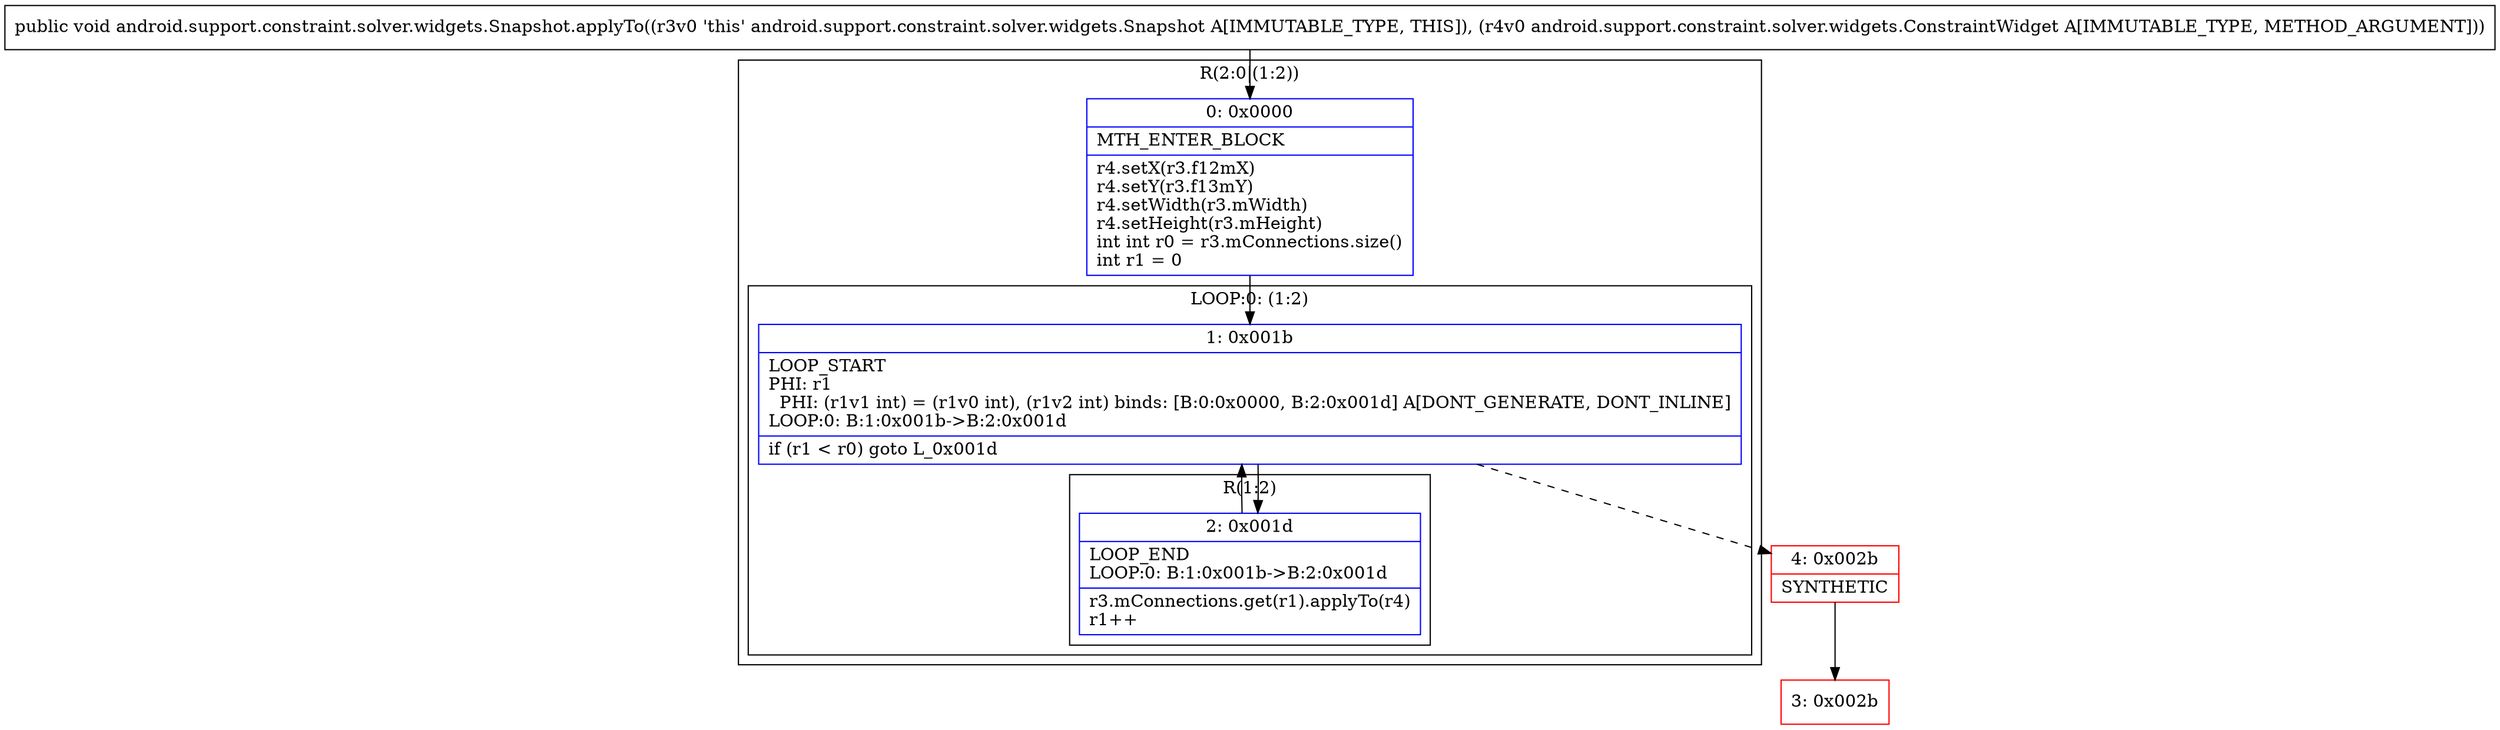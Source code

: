 digraph "CFG forandroid.support.constraint.solver.widgets.Snapshot.applyTo(Landroid\/support\/constraint\/solver\/widgets\/ConstraintWidget;)V" {
subgraph cluster_Region_265705786 {
label = "R(2:0|(1:2))";
node [shape=record,color=blue];
Node_0 [shape=record,label="{0\:\ 0x0000|MTH_ENTER_BLOCK\l|r4.setX(r3.f12mX)\lr4.setY(r3.f13mY)\lr4.setWidth(r3.mWidth)\lr4.setHeight(r3.mHeight)\lint int r0 = r3.mConnections.size()\lint r1 = 0\l}"];
subgraph cluster_LoopRegion_1547773861 {
label = "LOOP:0: (1:2)";
node [shape=record,color=blue];
Node_1 [shape=record,label="{1\:\ 0x001b|LOOP_START\lPHI: r1 \l  PHI: (r1v1 int) = (r1v0 int), (r1v2 int) binds: [B:0:0x0000, B:2:0x001d] A[DONT_GENERATE, DONT_INLINE]\lLOOP:0: B:1:0x001b\-\>B:2:0x001d\l|if (r1 \< r0) goto L_0x001d\l}"];
subgraph cluster_Region_282825117 {
label = "R(1:2)";
node [shape=record,color=blue];
Node_2 [shape=record,label="{2\:\ 0x001d|LOOP_END\lLOOP:0: B:1:0x001b\-\>B:2:0x001d\l|r3.mConnections.get(r1).applyTo(r4)\lr1++\l}"];
}
}
}
Node_3 [shape=record,color=red,label="{3\:\ 0x002b}"];
Node_4 [shape=record,color=red,label="{4\:\ 0x002b|SYNTHETIC\l}"];
MethodNode[shape=record,label="{public void android.support.constraint.solver.widgets.Snapshot.applyTo((r3v0 'this' android.support.constraint.solver.widgets.Snapshot A[IMMUTABLE_TYPE, THIS]), (r4v0 android.support.constraint.solver.widgets.ConstraintWidget A[IMMUTABLE_TYPE, METHOD_ARGUMENT])) }"];
MethodNode -> Node_0;
Node_0 -> Node_1;
Node_1 -> Node_2;
Node_1 -> Node_4[style=dashed];
Node_2 -> Node_1;
Node_4 -> Node_3;
}

